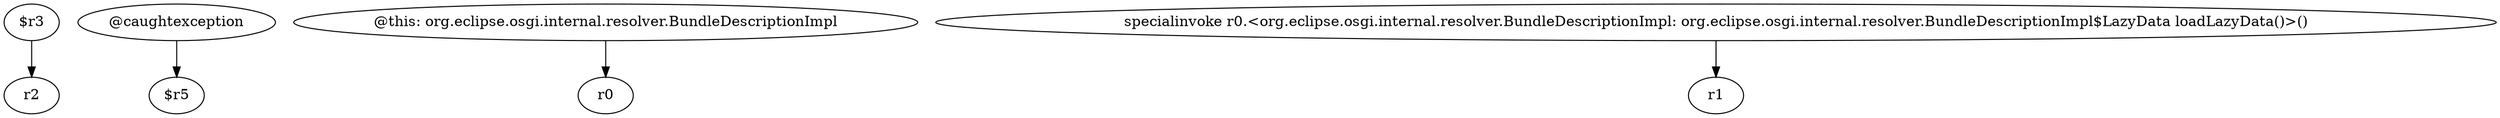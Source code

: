 digraph g {
0[label="$r3"]
1[label="r2"]
0->1[label=""]
2[label="@caughtexception"]
3[label="$r5"]
2->3[label=""]
4[label="@this: org.eclipse.osgi.internal.resolver.BundleDescriptionImpl"]
5[label="r0"]
4->5[label=""]
6[label="specialinvoke r0.<org.eclipse.osgi.internal.resolver.BundleDescriptionImpl: org.eclipse.osgi.internal.resolver.BundleDescriptionImpl$LazyData loadLazyData()>()"]
7[label="r1"]
6->7[label=""]
}